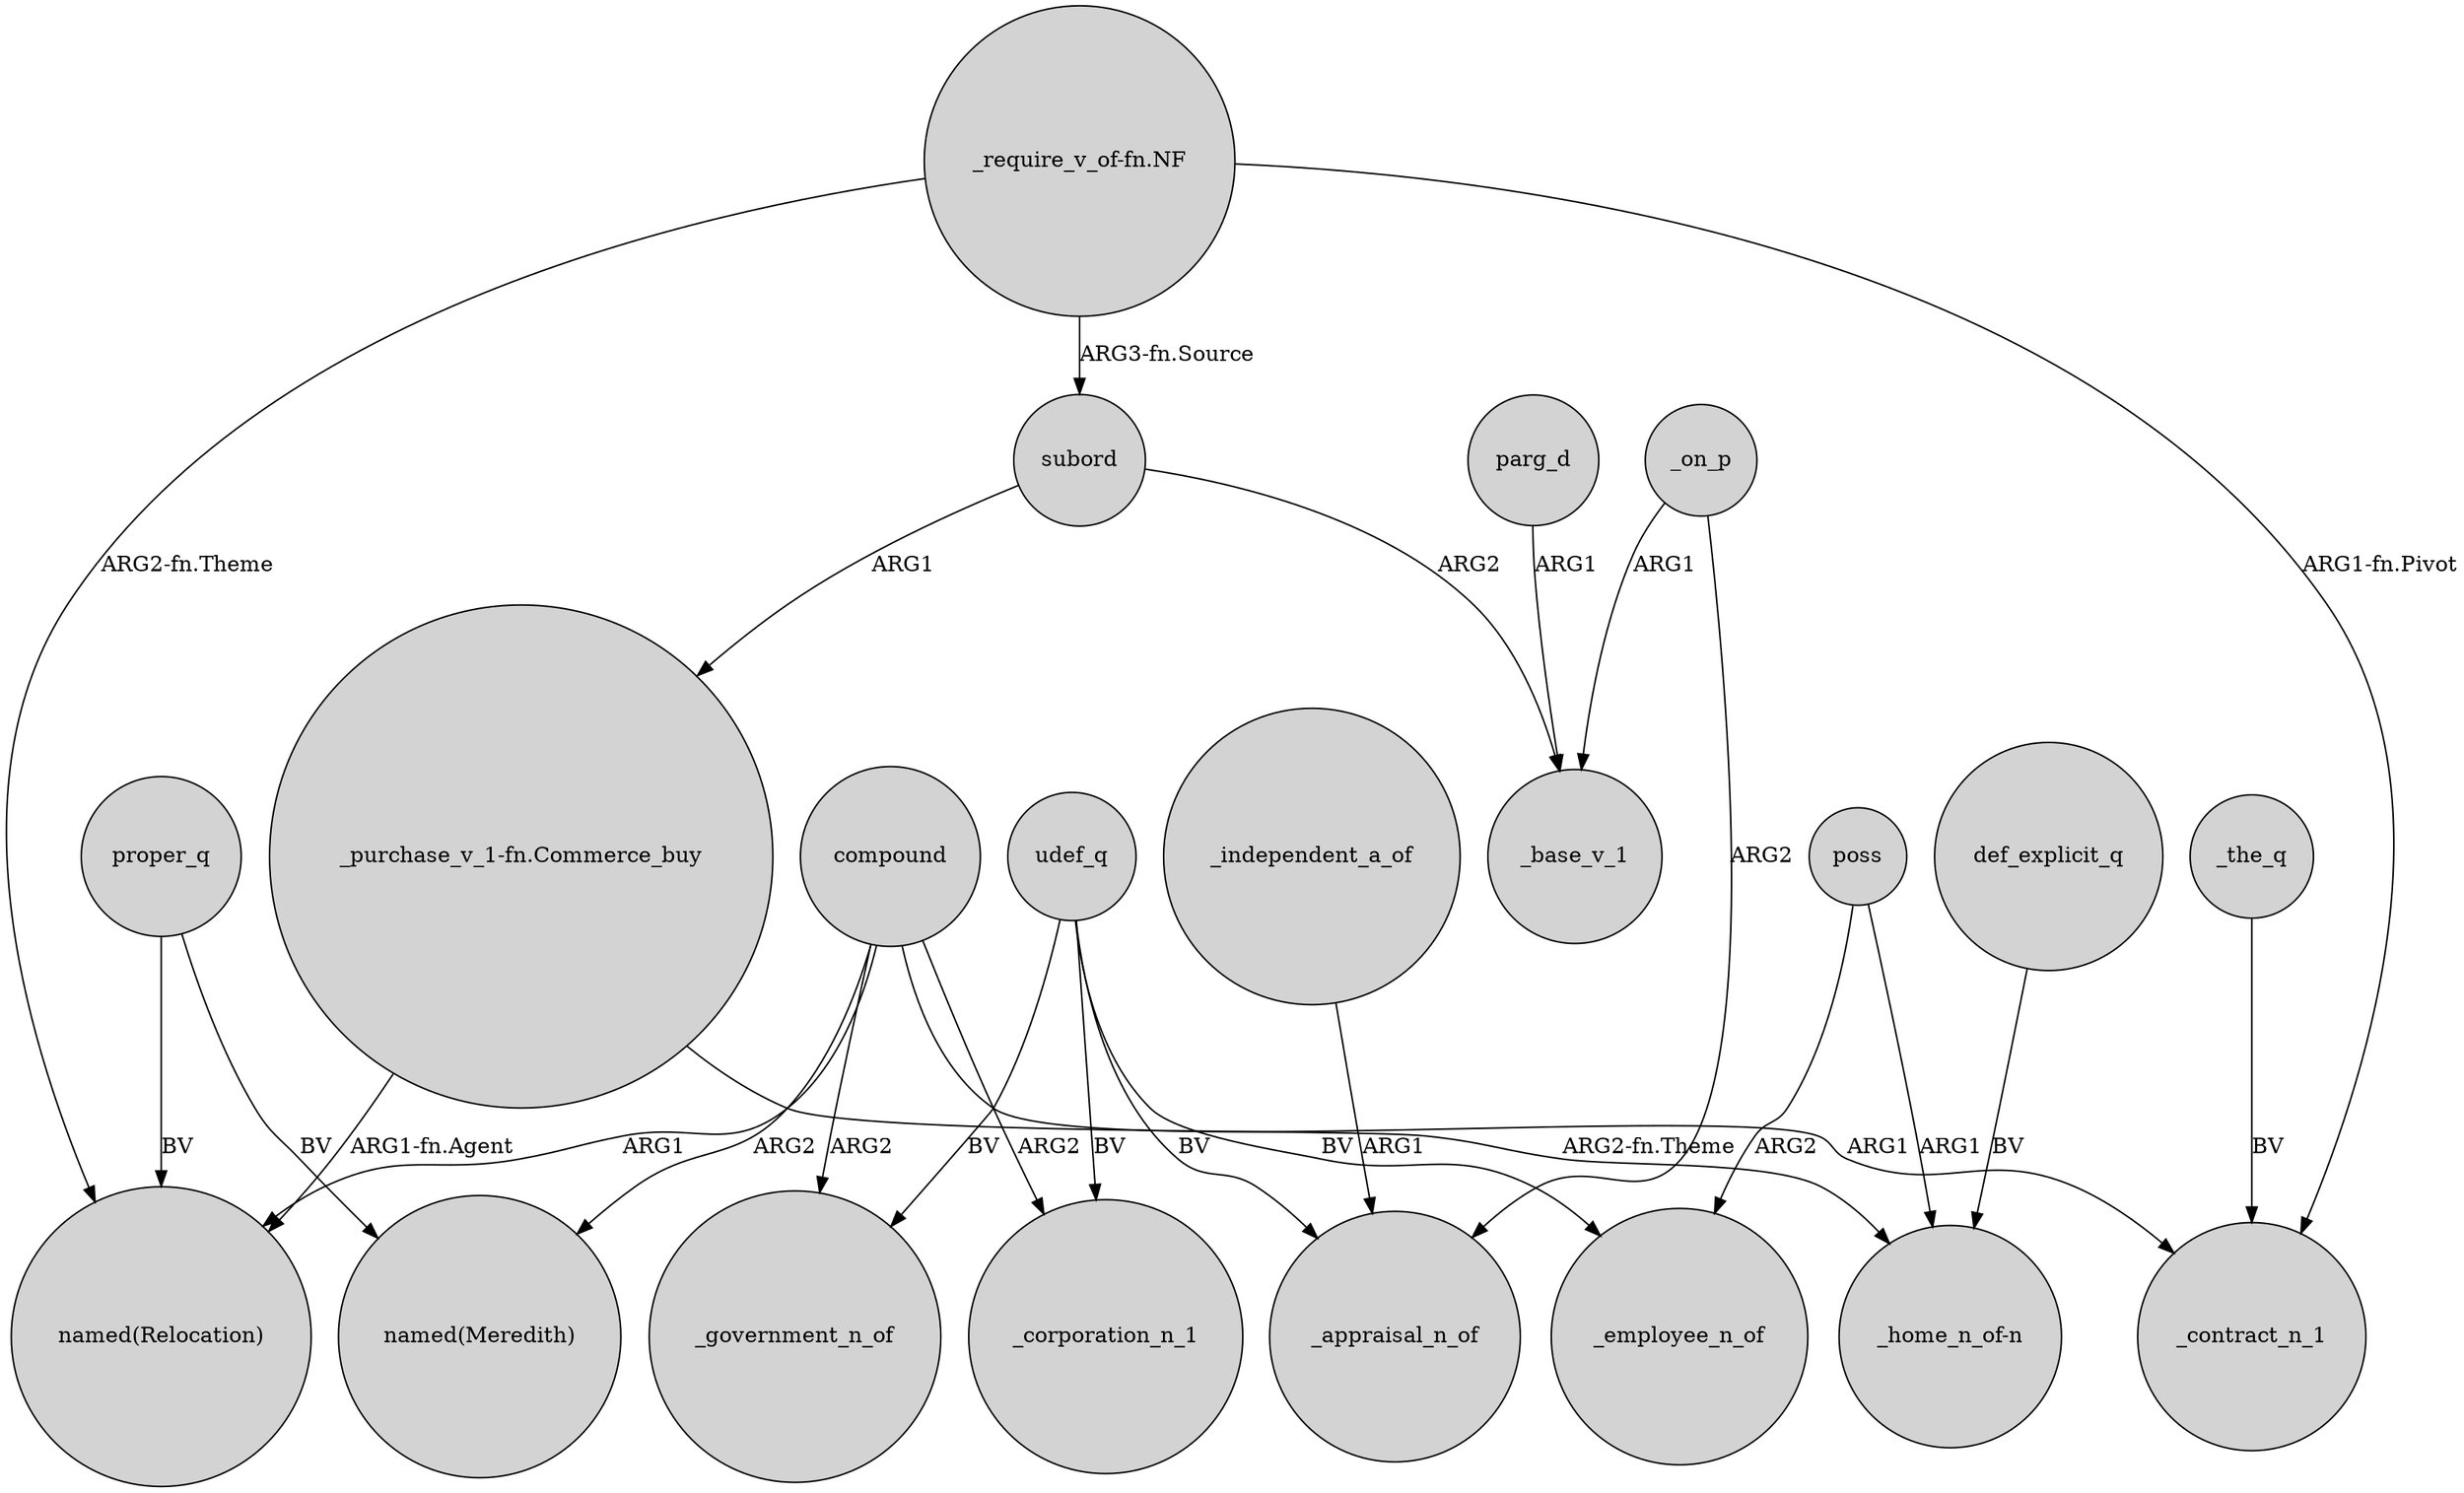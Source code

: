 digraph {
	node [shape=circle style=filled]
	proper_q -> "named(Relocation)" [label=BV]
	compound -> "named(Meredith)" [label=ARG2]
	subord -> _base_v_1 [label=ARG2]
	_independent_a_of -> _appraisal_n_of [label=ARG1]
	subord -> "_purchase_v_1-fn.Commerce_buy" [label=ARG1]
	udef_q -> _employee_n_of [label=BV]
	compound -> _government_n_of [label=ARG2]
	udef_q -> _government_n_of [label=BV]
	poss -> "_home_n_of-n" [label=ARG1]
	compound -> _corporation_n_1 [label=ARG2]
	_on_p -> _base_v_1 [label=ARG1]
	compound -> _contract_n_1 [label=ARG1]
	"_purchase_v_1-fn.Commerce_buy" -> "_home_n_of-n" [label="ARG2-fn.Theme"]
	poss -> _employee_n_of [label=ARG2]
	udef_q -> _corporation_n_1 [label=BV]
	_on_p -> _appraisal_n_of [label=ARG2]
	_the_q -> _contract_n_1 [label=BV]
	"_require_v_of-fn.NF" -> "named(Relocation)" [label="ARG2-fn.Theme"]
	def_explicit_q -> "_home_n_of-n" [label=BV]
	"_require_v_of-fn.NF" -> subord [label="ARG3-fn.Source"]
	parg_d -> _base_v_1 [label=ARG1]
	"_require_v_of-fn.NF" -> _contract_n_1 [label="ARG1-fn.Pivot"]
	udef_q -> _appraisal_n_of [label=BV]
	compound -> "named(Relocation)" [label=ARG1]
	"_purchase_v_1-fn.Commerce_buy" -> "named(Relocation)" [label="ARG1-fn.Agent"]
	proper_q -> "named(Meredith)" [label=BV]
}

